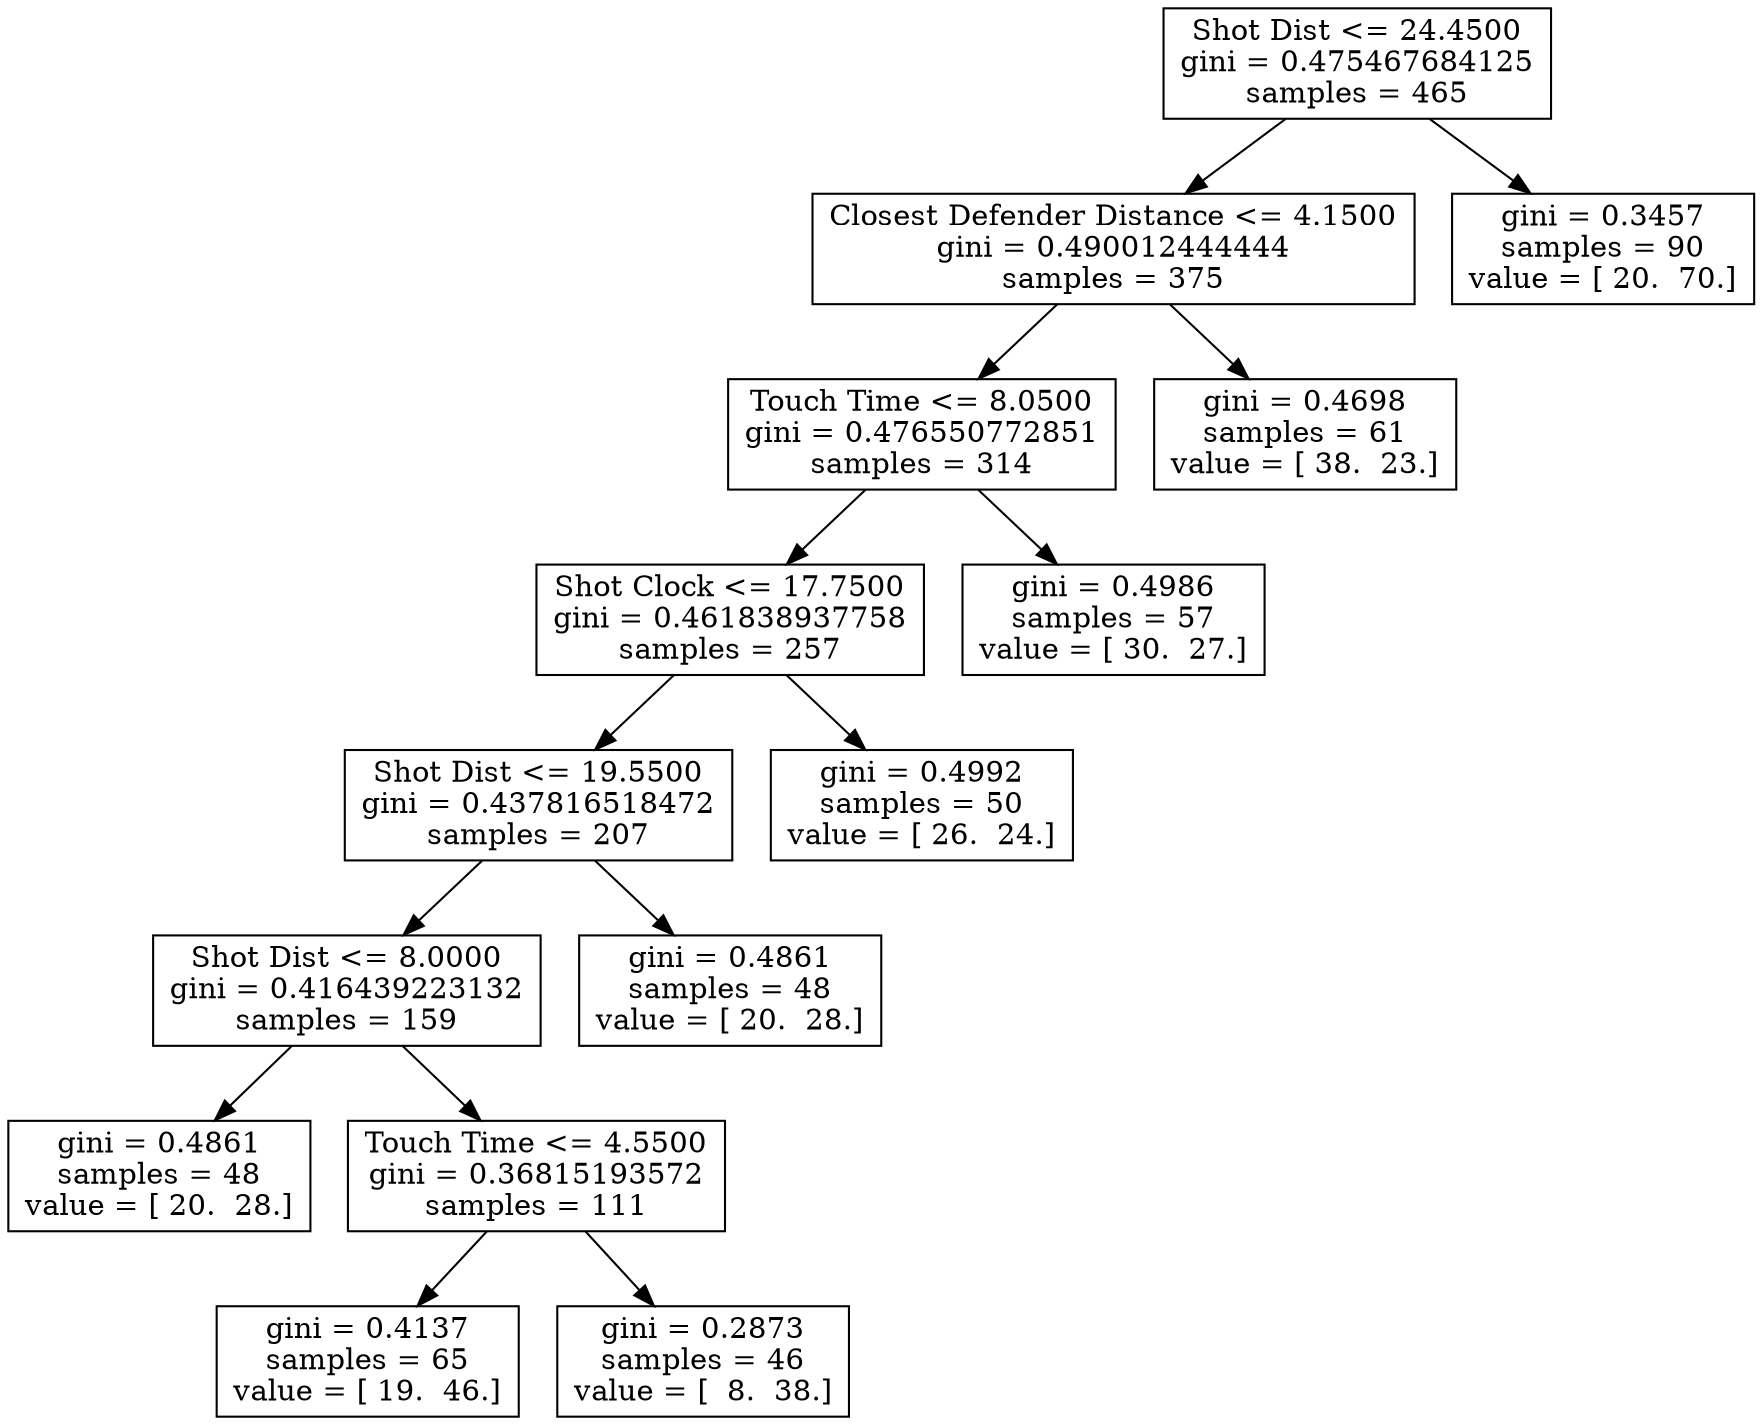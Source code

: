 digraph Tree {
0 [label="Shot Dist <= 24.4500\ngini = 0.475467684125\nsamples = 465", shape="box"] ;
1 [label="Closest Defender Distance <= 4.1500\ngini = 0.490012444444\nsamples = 375", shape="box"] ;
0 -> 1 ;
2 [label="Touch Time <= 8.0500\ngini = 0.476550772851\nsamples = 314", shape="box"] ;
1 -> 2 ;
3 [label="Shot Clock <= 17.7500\ngini = 0.461838937758\nsamples = 257", shape="box"] ;
2 -> 3 ;
4 [label="Shot Dist <= 19.5500\ngini = 0.437816518472\nsamples = 207", shape="box"] ;
3 -> 4 ;
5 [label="Shot Dist <= 8.0000\ngini = 0.416439223132\nsamples = 159", shape="box"] ;
4 -> 5 ;
6 [label="gini = 0.4861\nsamples = 48\nvalue = [ 20.  28.]", shape="box"] ;
5 -> 6 ;
7 [label="Touch Time <= 4.5500\ngini = 0.36815193572\nsamples = 111", shape="box"] ;
5 -> 7 ;
8 [label="gini = 0.4137\nsamples = 65\nvalue = [ 19.  46.]", shape="box"] ;
7 -> 8 ;
9 [label="gini = 0.2873\nsamples = 46\nvalue = [  8.  38.]", shape="box"] ;
7 -> 9 ;
10 [label="gini = 0.4861\nsamples = 48\nvalue = [ 20.  28.]", shape="box"] ;
4 -> 10 ;
11 [label="gini = 0.4992\nsamples = 50\nvalue = [ 26.  24.]", shape="box"] ;
3 -> 11 ;
12 [label="gini = 0.4986\nsamples = 57\nvalue = [ 30.  27.]", shape="box"] ;
2 -> 12 ;
13 [label="gini = 0.4698\nsamples = 61\nvalue = [ 38.  23.]", shape="box"] ;
1 -> 13 ;
14 [label="gini = 0.3457\nsamples = 90\nvalue = [ 20.  70.]", shape="box"] ;
0 -> 14 ;
}